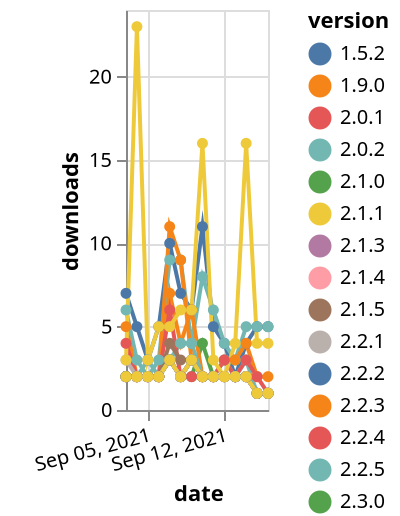 {"$schema": "https://vega.github.io/schema/vega-lite/v5.json", "description": "A simple bar chart with embedded data.", "data": {"values": [{"date": "2021-09-03", "total": 10788, "delta": 7, "version": "1.5.2"}, {"date": "2021-09-04", "total": 10793, "delta": 5, "version": "1.5.2"}, {"date": "2021-09-05", "total": 10796, "delta": 3, "version": "1.5.2"}, {"date": "2021-09-06", "total": 10801, "delta": 5, "version": "1.5.2"}, {"date": "2021-09-07", "total": 10811, "delta": 10, "version": "1.5.2"}, {"date": "2021-09-08", "total": 10818, "delta": 7, "version": "1.5.2"}, {"date": "2021-09-09", "total": 10824, "delta": 6, "version": "1.5.2"}, {"date": "2021-09-10", "total": 10835, "delta": 11, "version": "1.5.2"}, {"date": "2021-09-11", "total": 10840, "delta": 5, "version": "1.5.2"}, {"date": "2021-09-12", "total": 10844, "delta": 4, "version": "1.5.2"}, {"date": "2021-09-13", "total": 10846, "delta": 2, "version": "1.5.2"}, {"date": "2021-09-14", "total": 10850, "delta": 4, "version": "1.5.2"}, {"date": "2021-09-15", "total": 10855, "delta": 5, "version": "1.5.2"}, {"date": "2021-09-16", "total": 10860, "delta": 5, "version": "1.5.2"}, {"date": "2021-09-03", "total": 7611, "delta": 6, "version": "2.0.2"}, {"date": "2021-09-04", "total": 7614, "delta": 3, "version": "2.0.2"}, {"date": "2021-09-05", "total": 7616, "delta": 2, "version": "2.0.2"}, {"date": "2021-09-06", "total": 7619, "delta": 3, "version": "2.0.2"}, {"date": "2021-09-07", "total": 7628, "delta": 9, "version": "2.0.2"}, {"date": "2021-09-08", "total": 7637, "delta": 9, "version": "2.0.2"}, {"date": "2021-09-09", "total": 7641, "delta": 4, "version": "2.0.2"}, {"date": "2021-09-10", "total": 7649, "delta": 8, "version": "2.0.2"}, {"date": "2021-09-11", "total": 7655, "delta": 6, "version": "2.0.2"}, {"date": "2021-09-12", "total": 7659, "delta": 4, "version": "2.0.2"}, {"date": "2021-09-13", "total": 7662, "delta": 3, "version": "2.0.2"}, {"date": "2021-09-14", "total": 7667, "delta": 5, "version": "2.0.2"}, {"date": "2021-09-15", "total": 7672, "delta": 5, "version": "2.0.2"}, {"date": "2021-09-16", "total": 7677, "delta": 5, "version": "2.0.2"}, {"date": "2021-09-03", "total": 462, "delta": 2, "version": "2.3.0"}, {"date": "2021-09-04", "total": 464, "delta": 2, "version": "2.3.0"}, {"date": "2021-09-05", "total": 466, "delta": 2, "version": "2.3.0"}, {"date": "2021-09-06", "total": 468, "delta": 2, "version": "2.3.0"}, {"date": "2021-09-07", "total": 471, "delta": 3, "version": "2.3.0"}, {"date": "2021-09-08", "total": 473, "delta": 2, "version": "2.3.0"}, {"date": "2021-09-09", "total": 475, "delta": 2, "version": "2.3.0"}, {"date": "2021-09-10", "total": 479, "delta": 4, "version": "2.3.0"}, {"date": "2021-09-11", "total": 481, "delta": 2, "version": "2.3.0"}, {"date": "2021-09-12", "total": 483, "delta": 2, "version": "2.3.0"}, {"date": "2021-09-13", "total": 485, "delta": 2, "version": "2.3.0"}, {"date": "2021-09-14", "total": 487, "delta": 2, "version": "2.3.0"}, {"date": "2021-09-15", "total": 488, "delta": 1, "version": "2.3.0"}, {"date": "2021-09-16", "total": 489, "delta": 1, "version": "2.3.0"}, {"date": "2021-09-03", "total": 2388, "delta": 2, "version": "2.1.3"}, {"date": "2021-09-04", "total": 2390, "delta": 2, "version": "2.1.3"}, {"date": "2021-09-05", "total": 2392, "delta": 2, "version": "2.1.3"}, {"date": "2021-09-06", "total": 2394, "delta": 2, "version": "2.1.3"}, {"date": "2021-09-07", "total": 2397, "delta": 3, "version": "2.1.3"}, {"date": "2021-09-08", "total": 2399, "delta": 2, "version": "2.1.3"}, {"date": "2021-09-09", "total": 2402, "delta": 3, "version": "2.1.3"}, {"date": "2021-09-10", "total": 2404, "delta": 2, "version": "2.1.3"}, {"date": "2021-09-11", "total": 2406, "delta": 2, "version": "2.1.3"}, {"date": "2021-09-12", "total": 2408, "delta": 2, "version": "2.1.3"}, {"date": "2021-09-13", "total": 2410, "delta": 2, "version": "2.1.3"}, {"date": "2021-09-14", "total": 2412, "delta": 2, "version": "2.1.3"}, {"date": "2021-09-15", "total": 2413, "delta": 1, "version": "2.1.3"}, {"date": "2021-09-16", "total": 2414, "delta": 1, "version": "2.1.3"}, {"date": "2021-09-03", "total": 2989, "delta": 5, "version": "2.2.3"}, {"date": "2021-09-04", "total": 2991, "delta": 2, "version": "2.2.3"}, {"date": "2021-09-05", "total": 2993, "delta": 2, "version": "2.2.3"}, {"date": "2021-09-06", "total": 2995, "delta": 2, "version": "2.2.3"}, {"date": "2021-09-07", "total": 3002, "delta": 7, "version": "2.2.3"}, {"date": "2021-09-08", "total": 3006, "delta": 4, "version": "2.2.3"}, {"date": "2021-09-09", "total": 3012, "delta": 6, "version": "2.2.3"}, {"date": "2021-09-10", "total": 3014, "delta": 2, "version": "2.2.3"}, {"date": "2021-09-11", "total": 3016, "delta": 2, "version": "2.2.3"}, {"date": "2021-09-12", "total": 3019, "delta": 3, "version": "2.2.3"}, {"date": "2021-09-13", "total": 3022, "delta": 3, "version": "2.2.3"}, {"date": "2021-09-14", "total": 3026, "delta": 4, "version": "2.2.3"}, {"date": "2021-09-15", "total": 3028, "delta": 2, "version": "2.2.3"}, {"date": "2021-09-16", "total": 3030, "delta": 2, "version": "2.2.3"}, {"date": "2021-09-03", "total": 1297, "delta": 2, "version": "2.2.5"}, {"date": "2021-09-04", "total": 1299, "delta": 2, "version": "2.2.5"}, {"date": "2021-09-05", "total": 1302, "delta": 3, "version": "2.2.5"}, {"date": "2021-09-06", "total": 1304, "delta": 2, "version": "2.2.5"}, {"date": "2021-09-07", "total": 1307, "delta": 3, "version": "2.2.5"}, {"date": "2021-09-08", "total": 1311, "delta": 4, "version": "2.2.5"}, {"date": "2021-09-09", "total": 1315, "delta": 4, "version": "2.2.5"}, {"date": "2021-09-10", "total": 1317, "delta": 2, "version": "2.2.5"}, {"date": "2021-09-11", "total": 1319, "delta": 2, "version": "2.2.5"}, {"date": "2021-09-12", "total": 1322, "delta": 3, "version": "2.2.5"}, {"date": "2021-09-13", "total": 1324, "delta": 2, "version": "2.2.5"}, {"date": "2021-09-14", "total": 1327, "delta": 3, "version": "2.2.5"}, {"date": "2021-09-15", "total": 1328, "delta": 1, "version": "2.2.5"}, {"date": "2021-09-16", "total": 1329, "delta": 1, "version": "2.2.5"}, {"date": "2021-09-03", "total": 9133, "delta": 2, "version": "1.9.0"}, {"date": "2021-09-04", "total": 9135, "delta": 2, "version": "1.9.0"}, {"date": "2021-09-05", "total": 9137, "delta": 2, "version": "1.9.0"}, {"date": "2021-09-06", "total": 9139, "delta": 2, "version": "1.9.0"}, {"date": "2021-09-07", "total": 9150, "delta": 11, "version": "1.9.0"}, {"date": "2021-09-08", "total": 9159, "delta": 9, "version": "1.9.0"}, {"date": "2021-09-09", "total": 9162, "delta": 3, "version": "1.9.0"}, {"date": "2021-09-10", "total": 9164, "delta": 2, "version": "1.9.0"}, {"date": "2021-09-11", "total": 9166, "delta": 2, "version": "1.9.0"}, {"date": "2021-09-12", "total": 9168, "delta": 2, "version": "1.9.0"}, {"date": "2021-09-13", "total": 9170, "delta": 2, "version": "1.9.0"}, {"date": "2021-09-14", "total": 9172, "delta": 2, "version": "1.9.0"}, {"date": "2021-09-15", "total": 9173, "delta": 1, "version": "1.9.0"}, {"date": "2021-09-16", "total": 9174, "delta": 1, "version": "1.9.0"}, {"date": "2021-09-03", "total": 2610, "delta": 2, "version": "2.2.4"}, {"date": "2021-09-04", "total": 2612, "delta": 2, "version": "2.2.4"}, {"date": "2021-09-05", "total": 2614, "delta": 2, "version": "2.2.4"}, {"date": "2021-09-06", "total": 2616, "delta": 2, "version": "2.2.4"}, {"date": "2021-09-07", "total": 2619, "delta": 3, "version": "2.2.4"}, {"date": "2021-09-08", "total": 2621, "delta": 2, "version": "2.2.4"}, {"date": "2021-09-09", "total": 2624, "delta": 3, "version": "2.2.4"}, {"date": "2021-09-10", "total": 2626, "delta": 2, "version": "2.2.4"}, {"date": "2021-09-11", "total": 2628, "delta": 2, "version": "2.2.4"}, {"date": "2021-09-12", "total": 2630, "delta": 2, "version": "2.2.4"}, {"date": "2021-09-13", "total": 2632, "delta": 2, "version": "2.2.4"}, {"date": "2021-09-14", "total": 2634, "delta": 2, "version": "2.2.4"}, {"date": "2021-09-15", "total": 2635, "delta": 1, "version": "2.2.4"}, {"date": "2021-09-16", "total": 2636, "delta": 1, "version": "2.2.4"}, {"date": "2021-09-03", "total": 6971, "delta": 4, "version": "2.0.1"}, {"date": "2021-09-04", "total": 6973, "delta": 2, "version": "2.0.1"}, {"date": "2021-09-05", "total": 6975, "delta": 2, "version": "2.0.1"}, {"date": "2021-09-06", "total": 6977, "delta": 2, "version": "2.0.1"}, {"date": "2021-09-07", "total": 6983, "delta": 6, "version": "2.0.1"}, {"date": "2021-09-08", "total": 6985, "delta": 2, "version": "2.0.1"}, {"date": "2021-09-09", "total": 6987, "delta": 2, "version": "2.0.1"}, {"date": "2021-09-10", "total": 6989, "delta": 2, "version": "2.0.1"}, {"date": "2021-09-11", "total": 6991, "delta": 2, "version": "2.0.1"}, {"date": "2021-09-12", "total": 6994, "delta": 3, "version": "2.0.1"}, {"date": "2021-09-13", "total": 6996, "delta": 2, "version": "2.0.1"}, {"date": "2021-09-14", "total": 6999, "delta": 3, "version": "2.0.1"}, {"date": "2021-09-15", "total": 7001, "delta": 2, "version": "2.0.1"}, {"date": "2021-09-16", "total": 7002, "delta": 1, "version": "2.0.1"}, {"date": "2021-09-03", "total": 3632, "delta": 2, "version": "2.1.5"}, {"date": "2021-09-04", "total": 3634, "delta": 2, "version": "2.1.5"}, {"date": "2021-09-05", "total": 3636, "delta": 2, "version": "2.1.5"}, {"date": "2021-09-06", "total": 3638, "delta": 2, "version": "2.1.5"}, {"date": "2021-09-07", "total": 3642, "delta": 4, "version": "2.1.5"}, {"date": "2021-09-08", "total": 3645, "delta": 3, "version": "2.1.5"}, {"date": "2021-09-09", "total": 3648, "delta": 3, "version": "2.1.5"}, {"date": "2021-09-10", "total": 3650, "delta": 2, "version": "2.1.5"}, {"date": "2021-09-11", "total": 3652, "delta": 2, "version": "2.1.5"}, {"date": "2021-09-12", "total": 3654, "delta": 2, "version": "2.1.5"}, {"date": "2021-09-13", "total": 3656, "delta": 2, "version": "2.1.5"}, {"date": "2021-09-14", "total": 3658, "delta": 2, "version": "2.1.5"}, {"date": "2021-09-15", "total": 3659, "delta": 1, "version": "2.1.5"}, {"date": "2021-09-16", "total": 3660, "delta": 1, "version": "2.1.5"}, {"date": "2021-09-03", "total": 1591, "delta": 2, "version": "2.2.2"}, {"date": "2021-09-04", "total": 1593, "delta": 2, "version": "2.2.2"}, {"date": "2021-09-05", "total": 1595, "delta": 2, "version": "2.2.2"}, {"date": "2021-09-06", "total": 1597, "delta": 2, "version": "2.2.2"}, {"date": "2021-09-07", "total": 1600, "delta": 3, "version": "2.2.2"}, {"date": "2021-09-08", "total": 1602, "delta": 2, "version": "2.2.2"}, {"date": "2021-09-09", "total": 1605, "delta": 3, "version": "2.2.2"}, {"date": "2021-09-10", "total": 1607, "delta": 2, "version": "2.2.2"}, {"date": "2021-09-11", "total": 1609, "delta": 2, "version": "2.2.2"}, {"date": "2021-09-12", "total": 1611, "delta": 2, "version": "2.2.2"}, {"date": "2021-09-13", "total": 1613, "delta": 2, "version": "2.2.2"}, {"date": "2021-09-14", "total": 1615, "delta": 2, "version": "2.2.2"}, {"date": "2021-09-15", "total": 1616, "delta": 1, "version": "2.2.2"}, {"date": "2021-09-16", "total": 1617, "delta": 1, "version": "2.2.2"}, {"date": "2021-09-03", "total": 2554, "delta": 2, "version": "2.1.4"}, {"date": "2021-09-04", "total": 2556, "delta": 2, "version": "2.1.4"}, {"date": "2021-09-05", "total": 2558, "delta": 2, "version": "2.1.4"}, {"date": "2021-09-06", "total": 2560, "delta": 2, "version": "2.1.4"}, {"date": "2021-09-07", "total": 2563, "delta": 3, "version": "2.1.4"}, {"date": "2021-09-08", "total": 2565, "delta": 2, "version": "2.1.4"}, {"date": "2021-09-09", "total": 2568, "delta": 3, "version": "2.1.4"}, {"date": "2021-09-10", "total": 2570, "delta": 2, "version": "2.1.4"}, {"date": "2021-09-11", "total": 2572, "delta": 2, "version": "2.1.4"}, {"date": "2021-09-12", "total": 2574, "delta": 2, "version": "2.1.4"}, {"date": "2021-09-13", "total": 2576, "delta": 2, "version": "2.1.4"}, {"date": "2021-09-14", "total": 2578, "delta": 2, "version": "2.1.4"}, {"date": "2021-09-15", "total": 2579, "delta": 1, "version": "2.1.4"}, {"date": "2021-09-16", "total": 2580, "delta": 1, "version": "2.1.4"}, {"date": "2021-09-03", "total": 2707, "delta": 2, "version": "2.1.0"}, {"date": "2021-09-04", "total": 2709, "delta": 2, "version": "2.1.0"}, {"date": "2021-09-05", "total": 2711, "delta": 2, "version": "2.1.0"}, {"date": "2021-09-06", "total": 2713, "delta": 2, "version": "2.1.0"}, {"date": "2021-09-07", "total": 2716, "delta": 3, "version": "2.1.0"}, {"date": "2021-09-08", "total": 2718, "delta": 2, "version": "2.1.0"}, {"date": "2021-09-09", "total": 2721, "delta": 3, "version": "2.1.0"}, {"date": "2021-09-10", "total": 2723, "delta": 2, "version": "2.1.0"}, {"date": "2021-09-11", "total": 2725, "delta": 2, "version": "2.1.0"}, {"date": "2021-09-12", "total": 2727, "delta": 2, "version": "2.1.0"}, {"date": "2021-09-13", "total": 2729, "delta": 2, "version": "2.1.0"}, {"date": "2021-09-14", "total": 2731, "delta": 2, "version": "2.1.0"}, {"date": "2021-09-15", "total": 2732, "delta": 1, "version": "2.1.0"}, {"date": "2021-09-16", "total": 2733, "delta": 1, "version": "2.1.0"}, {"date": "2021-09-03", "total": 1853, "delta": 3, "version": "2.2.1"}, {"date": "2021-09-04", "total": 1855, "delta": 2, "version": "2.2.1"}, {"date": "2021-09-05", "total": 1857, "delta": 2, "version": "2.2.1"}, {"date": "2021-09-06", "total": 1859, "delta": 2, "version": "2.2.1"}, {"date": "2021-09-07", "total": 1862, "delta": 3, "version": "2.2.1"}, {"date": "2021-09-08", "total": 1864, "delta": 2, "version": "2.2.1"}, {"date": "2021-09-09", "total": 1867, "delta": 3, "version": "2.2.1"}, {"date": "2021-09-10", "total": 1869, "delta": 2, "version": "2.2.1"}, {"date": "2021-09-11", "total": 1871, "delta": 2, "version": "2.2.1"}, {"date": "2021-09-12", "total": 1873, "delta": 2, "version": "2.2.1"}, {"date": "2021-09-13", "total": 1875, "delta": 2, "version": "2.2.1"}, {"date": "2021-09-14", "total": 1877, "delta": 2, "version": "2.2.1"}, {"date": "2021-09-15", "total": 1878, "delta": 1, "version": "2.2.1"}, {"date": "2021-09-16", "total": 1879, "delta": 1, "version": "2.2.1"}, {"date": "2021-09-03", "total": 2676, "delta": 2, "version": "2.1.1"}, {"date": "2021-09-04", "total": 2678, "delta": 2, "version": "2.1.1"}, {"date": "2021-09-05", "total": 2680, "delta": 2, "version": "2.1.1"}, {"date": "2021-09-06", "total": 2682, "delta": 2, "version": "2.1.1"}, {"date": "2021-09-07", "total": 2685, "delta": 3, "version": "2.1.1"}, {"date": "2021-09-08", "total": 2687, "delta": 2, "version": "2.1.1"}, {"date": "2021-09-09", "total": 2690, "delta": 3, "version": "2.1.1"}, {"date": "2021-09-10", "total": 2692, "delta": 2, "version": "2.1.1"}, {"date": "2021-09-11", "total": 2694, "delta": 2, "version": "2.1.1"}, {"date": "2021-09-12", "total": 2696, "delta": 2, "version": "2.1.1"}, {"date": "2021-09-13", "total": 2698, "delta": 2, "version": "2.1.1"}, {"date": "2021-09-14", "total": 2700, "delta": 2, "version": "2.1.1"}, {"date": "2021-09-15", "total": 2701, "delta": 1, "version": "2.1.1"}, {"date": "2021-09-16", "total": 2702, "delta": 1, "version": "2.1.1"}, {"date": "2021-09-03", "total": 726, "delta": 3, "version": "2.3.1"}, {"date": "2021-09-04", "total": 749, "delta": 23, "version": "2.3.1"}, {"date": "2021-09-05", "total": 752, "delta": 3, "version": "2.3.1"}, {"date": "2021-09-06", "total": 757, "delta": 5, "version": "2.3.1"}, {"date": "2021-09-07", "total": 762, "delta": 5, "version": "2.3.1"}, {"date": "2021-09-08", "total": 768, "delta": 6, "version": "2.3.1"}, {"date": "2021-09-09", "total": 774, "delta": 6, "version": "2.3.1"}, {"date": "2021-09-10", "total": 790, "delta": 16, "version": "2.3.1"}, {"date": "2021-09-11", "total": 793, "delta": 3, "version": "2.3.1"}, {"date": "2021-09-12", "total": 795, "delta": 2, "version": "2.3.1"}, {"date": "2021-09-13", "total": 799, "delta": 4, "version": "2.3.1"}, {"date": "2021-09-14", "total": 815, "delta": 16, "version": "2.3.1"}, {"date": "2021-09-15", "total": 819, "delta": 4, "version": "2.3.1"}, {"date": "2021-09-16", "total": 823, "delta": 4, "version": "2.3.1"}]}, "width": "container", "mark": {"type": "line", "point": {"filled": true}}, "encoding": {"x": {"field": "date", "type": "temporal", "timeUnit": "yearmonthdate", "title": "date", "axis": {"labelAngle": -15}}, "y": {"field": "delta", "type": "quantitative", "title": "downloads"}, "color": {"field": "version", "type": "nominal"}, "tooltip": {"field": "delta"}}}